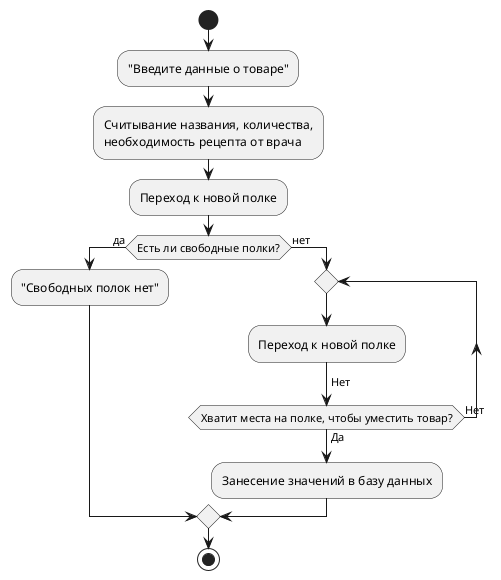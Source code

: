 @startuml
start
:"Введите данные о товаре";
:Считывание названия, количества,
необходимость рецепта от врача;

:Переход к новой полке;
if (Есть ли свободные полки?) then (да)
  :"Свободных полок нет";
else (нет)
    repeat
    :Переход к новой полке;
        ->Нет;
    repeat while (Хватит места на полке, чтобы уместить товар?) is (Нет) not (Да)
    :Занесение значений в базу данных;
endif
stop
@enduml